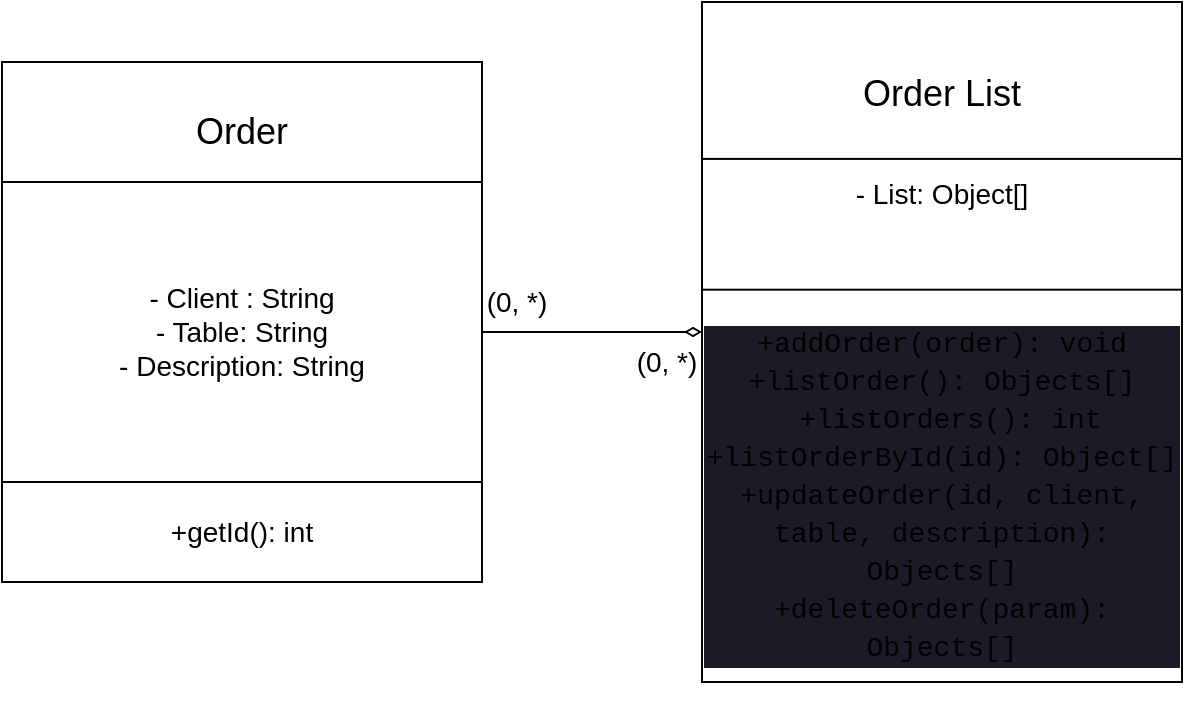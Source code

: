 <mxfile>
    <diagram id="GxBAFeNqJ8SrDTpuU1t3" name="Page-1">
        <mxGraphModel dx="431" dy="393" grid="1" gridSize="10" guides="1" tooltips="1" connect="1" arrows="1" fold="1" page="1" pageScale="1" pageWidth="850" pageHeight="1100" math="0" shadow="0">
            <root>
                <mxCell id="0"/>
                <mxCell id="1" parent="0"/>
                <mxCell id="7" value="" style="group" vertex="1" connectable="0" parent="1">
                    <mxGeometry x="220" y="240" width="240" height="260" as="geometry"/>
                </mxCell>
                <mxCell id="2" value="" style="rounded=0;whiteSpace=wrap;html=1;" vertex="1" parent="7">
                    <mxGeometry width="240" height="260" as="geometry"/>
                </mxCell>
                <mxCell id="3" value="" style="rounded=0;whiteSpace=wrap;html=1;" vertex="1" parent="7">
                    <mxGeometry y="60" width="240" height="150" as="geometry"/>
                </mxCell>
                <mxCell id="4" value="&lt;span style=&quot;font-size: 18px;&quot;&gt;Order&lt;/span&gt;" style="text;html=1;strokeColor=none;fillColor=none;align=center;verticalAlign=middle;whiteSpace=wrap;rounded=0;" vertex="1" parent="7">
                    <mxGeometry x="90" y="20" width="60" height="30" as="geometry"/>
                </mxCell>
                <mxCell id="5" value="&lt;span style=&quot;font-size: 14px;&quot;&gt;- Client : String&lt;/span&gt;&lt;br style=&quot;font-size: 14px;&quot;&gt;&lt;span style=&quot;font-size: 14px;&quot;&gt;- Table: String&lt;/span&gt;&lt;br style=&quot;font-size: 14px;&quot;&gt;&lt;span style=&quot;font-size: 14px;&quot;&gt;- Description: String&lt;/span&gt;" style="text;html=1;strokeColor=none;fillColor=none;align=center;verticalAlign=middle;whiteSpace=wrap;rounded=0;" vertex="1" parent="7">
                    <mxGeometry y="60" width="240" height="150" as="geometry"/>
                </mxCell>
                <mxCell id="6" value="&lt;span style=&quot;font-size: 14px;&quot;&gt;+getId(): int&lt;/span&gt;" style="text;html=1;strokeColor=none;fillColor=none;align=center;verticalAlign=middle;whiteSpace=wrap;rounded=0;" vertex="1" parent="7">
                    <mxGeometry y="210" width="240" height="50" as="geometry"/>
                </mxCell>
                <mxCell id="8" value="" style="group" vertex="1" connectable="0" parent="1">
                    <mxGeometry x="570" y="210" width="240" height="353.5" as="geometry"/>
                </mxCell>
                <mxCell id="9" value="" style="rounded=0;whiteSpace=wrap;html=1;" vertex="1" parent="8">
                    <mxGeometry width="240" height="340" as="geometry"/>
                </mxCell>
                <mxCell id="10" value="" style="rounded=0;whiteSpace=wrap;html=1;" vertex="1" parent="8">
                    <mxGeometry y="78.462" width="240" height="65.385" as="geometry"/>
                </mxCell>
                <mxCell id="11" value="&lt;span style=&quot;font-size: 18px;&quot;&gt;Order List&lt;/span&gt;" style="text;html=1;strokeColor=none;fillColor=none;align=center;verticalAlign=middle;whiteSpace=wrap;rounded=0;" vertex="1" parent="8">
                    <mxGeometry x="70" y="26.154" width="100" height="39.231" as="geometry"/>
                </mxCell>
                <mxCell id="12" value="&lt;span style=&quot;font-size: 14px;&quot;&gt;- List: Object[]&lt;br&gt;&lt;br&gt;&lt;/span&gt;" style="text;html=1;strokeColor=none;fillColor=none;align=center;verticalAlign=middle;whiteSpace=wrap;rounded=0;" vertex="1" parent="8">
                    <mxGeometry y="78.46" width="240" height="51.54" as="geometry"/>
                </mxCell>
                <mxCell id="13" value="&lt;div style=&quot;background-color: rgb(26, 27, 38); font-family: &amp;quot;Fira code&amp;quot;, Consolas, &amp;quot;Courier New&amp;quot;, monospace; font-size: 14px; line-height: 19px;&quot;&gt;+addOrder(order): void&lt;/div&gt;&lt;div style=&quot;background-color: rgb(26, 27, 38); font-family: &amp;quot;Fira code&amp;quot;, Consolas, &amp;quot;Courier New&amp;quot;, monospace; font-size: 14px; line-height: 19px;&quot;&gt;+listOrder(): Objects[]&lt;/div&gt;&lt;div style=&quot;background-color: rgb(26, 27, 38); font-family: &amp;quot;Fira code&amp;quot;, Consolas, &amp;quot;Courier New&amp;quot;, monospace; font-size: 14px; line-height: 19px;&quot;&gt;&lt;div style=&quot;line-height: 19px;&quot;&gt;&amp;nbsp;+listOrders(): int&lt;/div&gt;&lt;div style=&quot;line-height: 19px;&quot;&gt;+listOrderById(id): Object[]&lt;/div&gt;&lt;div style=&quot;line-height: 19px;&quot;&gt;+updateOrder(id,&lt;span style=&quot;&quot;&gt; &lt;/span&gt;client,&lt;span style=&quot;&quot;&gt; &lt;/span&gt;table,&lt;span style=&quot;&quot;&gt; &lt;/span&gt;description): Objects[]&lt;/div&gt;&lt;div style=&quot;line-height: 19px;&quot;&gt;+deleteOrder(param): Objects[]&lt;/div&gt;&lt;/div&gt;" style="text;html=1;strokeColor=none;fillColor=none;align=center;verticalAlign=middle;whiteSpace=wrap;rounded=0;" vertex="1" parent="8">
                    <mxGeometry y="143.84" width="240" height="206.16" as="geometry"/>
                </mxCell>
                <mxCell id="14" style="edgeStyle=none;html=1;exitX=1;exitY=0.5;exitDx=0;exitDy=0;fontSize=14;fontColor=#F0F0F0;endArrow=diamondThin;endFill=0;" edge="1" parent="1" source="5">
                    <mxGeometry relative="1" as="geometry">
                        <mxPoint x="570" y="375" as="targetPoint"/>
                    </mxGeometry>
                </mxCell>
                <mxCell id="15" value="&lt;span style=&quot;font-size: 14px;&quot;&gt;(0, *)&lt;/span&gt;" style="text;html=1;strokeColor=none;fillColor=none;align=center;verticalAlign=middle;whiteSpace=wrap;rounded=0;" vertex="1" parent="1">
                    <mxGeometry x="425" y="340" width="105" height="40" as="geometry"/>
                </mxCell>
                <mxCell id="16" value="&lt;span style=&quot;font-size: 14px;&quot;&gt;(0, *)&lt;/span&gt;" style="text;html=1;strokeColor=none;fillColor=none;align=center;verticalAlign=middle;whiteSpace=wrap;rounded=0;" vertex="1" parent="1">
                    <mxGeometry x="500" y="370" width="105" height="40" as="geometry"/>
                </mxCell>
            </root>
        </mxGraphModel>
    </diagram>
</mxfile>